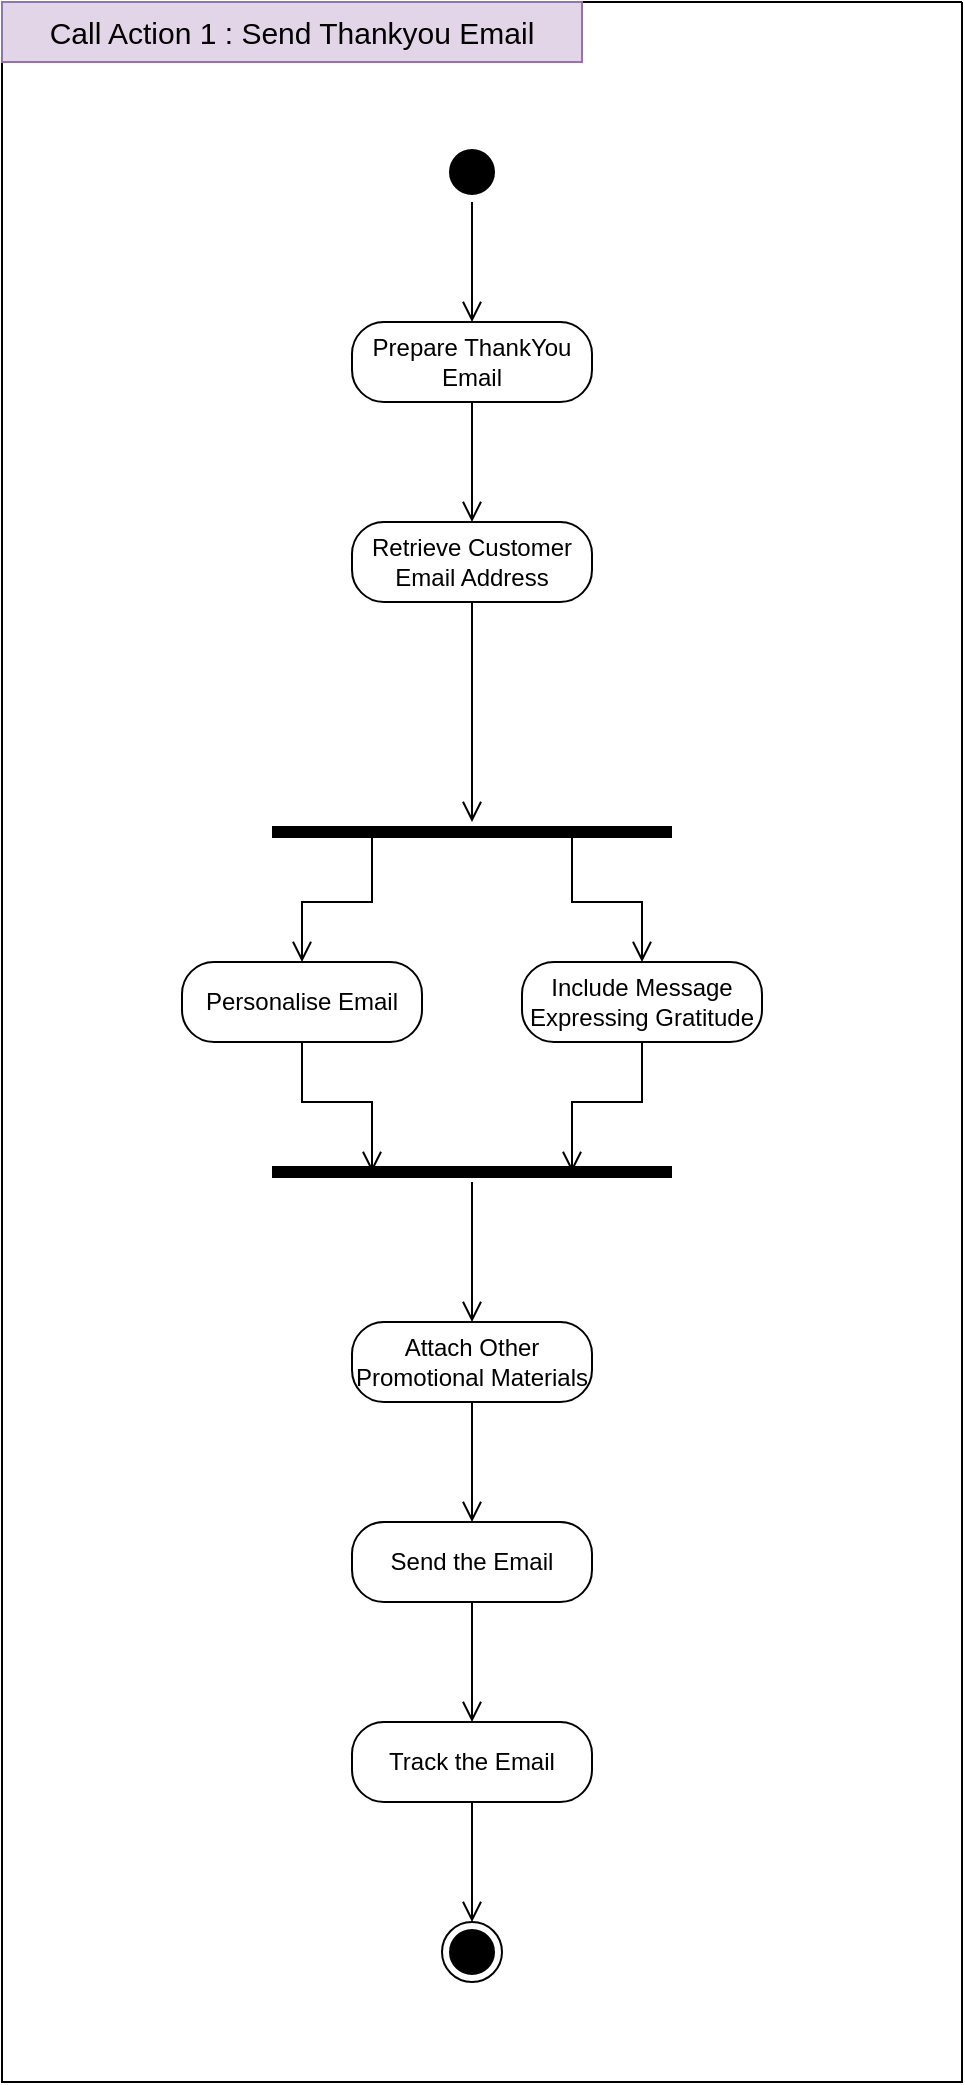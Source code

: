 <mxfile version="20.8.16" type="device"><diagram name="Page-1" id="yW9IYWSBiIJavBxbMOtK"><mxGraphModel dx="1257" dy="760" grid="1" gridSize="10" guides="1" tooltips="1" connect="1" arrows="1" fold="1" page="1" pageScale="1" pageWidth="850" pageHeight="1100" math="0" shadow="0"><root><mxCell id="0"/><mxCell id="1" parent="0"/><mxCell id="90_EjOOQ5WfpkAh6-T8B-1" value="" style="ellipse;html=1;shape=startState;fillColor=#000000;" vertex="1" parent="1"><mxGeometry x="420" y="190" width="30" height="30" as="geometry"/></mxCell><mxCell id="90_EjOOQ5WfpkAh6-T8B-3" value="Prepare ThankYou Email" style="rounded=1;whiteSpace=wrap;html=1;arcSize=40;" vertex="1" parent="1"><mxGeometry x="375" y="280" width="120" height="40" as="geometry"/></mxCell><mxCell id="90_EjOOQ5WfpkAh6-T8B-4" value="" style="edgeStyle=orthogonalEdgeStyle;html=1;verticalAlign=bottom;endArrow=open;endSize=8;rounded=0;" edge="1" source="90_EjOOQ5WfpkAh6-T8B-3" parent="1"><mxGeometry relative="1" as="geometry"><mxPoint x="435" y="380" as="targetPoint"/></mxGeometry></mxCell><mxCell id="90_EjOOQ5WfpkAh6-T8B-5" value="Retrieve Customer Email Address" style="rounded=1;whiteSpace=wrap;html=1;arcSize=40;" vertex="1" parent="1"><mxGeometry x="375" y="380" width="120" height="40" as="geometry"/></mxCell><mxCell id="90_EjOOQ5WfpkAh6-T8B-6" value="" style="edgeStyle=orthogonalEdgeStyle;html=1;verticalAlign=bottom;endArrow=open;endSize=8;rounded=0;exitX=0.5;exitY=1;exitDx=0;exitDy=0;" edge="1" source="90_EjOOQ5WfpkAh6-T8B-5" parent="1"><mxGeometry relative="1" as="geometry"><mxPoint x="435" y="530" as="targetPoint"/></mxGeometry></mxCell><mxCell id="90_EjOOQ5WfpkAh6-T8B-7" value="" style="shape=line;html=1;strokeWidth=6;" vertex="1" parent="1"><mxGeometry x="335" y="530" width="200" height="10" as="geometry"/></mxCell><mxCell id="90_EjOOQ5WfpkAh6-T8B-9" value="Personalise Email" style="rounded=1;whiteSpace=wrap;html=1;arcSize=40;" vertex="1" parent="1"><mxGeometry x="290" y="600" width="120" height="40" as="geometry"/></mxCell><mxCell id="90_EjOOQ5WfpkAh6-T8B-10" value="" style="edgeStyle=orthogonalEdgeStyle;html=1;verticalAlign=bottom;endArrow=open;endSize=8;rounded=0;entryX=0.25;entryY=0.5;entryDx=0;entryDy=0;entryPerimeter=0;" edge="1" source="90_EjOOQ5WfpkAh6-T8B-9" parent="1" target="90_EjOOQ5WfpkAh6-T8B-16"><mxGeometry relative="1" as="geometry"><mxPoint x="380" y="700" as="targetPoint"/></mxGeometry></mxCell><mxCell id="90_EjOOQ5WfpkAh6-T8B-11" value="Include Message Expressing Gratitude" style="rounded=1;whiteSpace=wrap;html=1;arcSize=40;" vertex="1" parent="1"><mxGeometry x="460" y="600" width="120" height="40" as="geometry"/></mxCell><mxCell id="90_EjOOQ5WfpkAh6-T8B-12" value="" style="edgeStyle=orthogonalEdgeStyle;html=1;verticalAlign=bottom;endArrow=open;endSize=8;rounded=0;entryX=0.75;entryY=0.5;entryDx=0;entryDy=0;entryPerimeter=0;" edge="1" source="90_EjOOQ5WfpkAh6-T8B-11" parent="1" target="90_EjOOQ5WfpkAh6-T8B-16"><mxGeometry relative="1" as="geometry"><mxPoint x="510" y="700" as="targetPoint"/></mxGeometry></mxCell><mxCell id="90_EjOOQ5WfpkAh6-T8B-13" value="" style="edgeStyle=orthogonalEdgeStyle;html=1;verticalAlign=bottom;endArrow=open;endSize=8;rounded=0;entryX=0.5;entryY=0;entryDx=0;entryDy=0;exitX=0.25;exitY=0.5;exitDx=0;exitDy=0;exitPerimeter=0;" edge="1" parent="1" source="90_EjOOQ5WfpkAh6-T8B-7" target="90_EjOOQ5WfpkAh6-T8B-9"><mxGeometry relative="1" as="geometry"><mxPoint x="445" y="540.0" as="targetPoint"/><mxPoint x="380" y="530" as="sourcePoint"/></mxGeometry></mxCell><mxCell id="90_EjOOQ5WfpkAh6-T8B-14" value="" style="edgeStyle=orthogonalEdgeStyle;html=1;verticalAlign=bottom;endArrow=open;endSize=8;rounded=0;exitX=0.75;exitY=0.5;exitDx=0;exitDy=0;exitPerimeter=0;" edge="1" parent="1" source="90_EjOOQ5WfpkAh6-T8B-7" target="90_EjOOQ5WfpkAh6-T8B-11"><mxGeometry relative="1" as="geometry"><mxPoint x="485" y="605" as="targetPoint"/><mxPoint x="490" y="540" as="sourcePoint"/></mxGeometry></mxCell><mxCell id="90_EjOOQ5WfpkAh6-T8B-16" value="" style="shape=line;html=1;strokeWidth=6;" vertex="1" parent="1"><mxGeometry x="335" y="700" width="200" height="10" as="geometry"/></mxCell><mxCell id="90_EjOOQ5WfpkAh6-T8B-17" value="" style="edgeStyle=orthogonalEdgeStyle;html=1;verticalAlign=bottom;endArrow=open;endSize=8;rounded=0;" edge="1" source="90_EjOOQ5WfpkAh6-T8B-16" parent="1"><mxGeometry relative="1" as="geometry"><mxPoint x="435" y="780" as="targetPoint"/></mxGeometry></mxCell><mxCell id="90_EjOOQ5WfpkAh6-T8B-18" value="Attach Other Promotional Materials" style="rounded=1;whiteSpace=wrap;html=1;arcSize=40;" vertex="1" parent="1"><mxGeometry x="375" y="780" width="120" height="40" as="geometry"/></mxCell><mxCell id="90_EjOOQ5WfpkAh6-T8B-19" value="" style="edgeStyle=orthogonalEdgeStyle;html=1;verticalAlign=bottom;endArrow=open;endSize=8;rounded=0;entryX=0.5;entryY=0;entryDx=0;entryDy=0;" edge="1" source="90_EjOOQ5WfpkAh6-T8B-18" parent="1" target="90_EjOOQ5WfpkAh6-T8B-20"><mxGeometry relative="1" as="geometry"><mxPoint x="440" y="880" as="targetPoint"/></mxGeometry></mxCell><mxCell id="90_EjOOQ5WfpkAh6-T8B-20" value="Send the Email" style="rounded=1;whiteSpace=wrap;html=1;arcSize=40;" vertex="1" parent="1"><mxGeometry x="375" y="880" width="120" height="40" as="geometry"/></mxCell><mxCell id="90_EjOOQ5WfpkAh6-T8B-21" value="" style="edgeStyle=orthogonalEdgeStyle;html=1;verticalAlign=bottom;endArrow=open;endSize=8;rounded=0;" edge="1" source="90_EjOOQ5WfpkAh6-T8B-20" parent="1"><mxGeometry relative="1" as="geometry"><mxPoint x="435" y="980" as="targetPoint"/></mxGeometry></mxCell><mxCell id="90_EjOOQ5WfpkAh6-T8B-23" value="Track the Email" style="rounded=1;whiteSpace=wrap;html=1;arcSize=40;" vertex="1" parent="1"><mxGeometry x="375" y="980" width="120" height="40" as="geometry"/></mxCell><mxCell id="90_EjOOQ5WfpkAh6-T8B-24" value="" style="edgeStyle=orthogonalEdgeStyle;html=1;verticalAlign=bottom;endArrow=open;endSize=8;rounded=0;" edge="1" source="90_EjOOQ5WfpkAh6-T8B-23" parent="1"><mxGeometry relative="1" as="geometry"><mxPoint x="435" y="1080" as="targetPoint"/></mxGeometry></mxCell><mxCell id="90_EjOOQ5WfpkAh6-T8B-25" value="" style="ellipse;html=1;shape=endState;fillColor=#000000;" vertex="1" parent="1"><mxGeometry x="420" y="1080" width="30" height="30" as="geometry"/></mxCell><mxCell id="90_EjOOQ5WfpkAh6-T8B-27" value="" style="edgeStyle=orthogonalEdgeStyle;html=1;verticalAlign=bottom;endArrow=open;endSize=8;rounded=0;exitX=0.5;exitY=1;exitDx=0;exitDy=0;" edge="1" parent="1" source="90_EjOOQ5WfpkAh6-T8B-1"><mxGeometry relative="1" as="geometry"><mxPoint x="435" y="280" as="targetPoint"/><mxPoint x="445" y="330" as="sourcePoint"/></mxGeometry></mxCell><mxCell id="90_EjOOQ5WfpkAh6-T8B-28" value="" style="swimlane;startSize=0;fillColor=#000000;" vertex="1" parent="1"><mxGeometry x="200" y="120" width="480" height="1040" as="geometry"/></mxCell><mxCell id="90_EjOOQ5WfpkAh6-T8B-29" value="&lt;font style=&quot;font-size: 15px;&quot;&gt;Call Action 1 : Send Thankyou Email&lt;/font&gt;" style="rounded=0;whiteSpace=wrap;html=1;fillColor=#e1d5e7;strokeColor=#9673a6;" vertex="1" parent="90_EjOOQ5WfpkAh6-T8B-28"><mxGeometry width="290" height="30" as="geometry"/></mxCell></root></mxGraphModel></diagram></mxfile>
